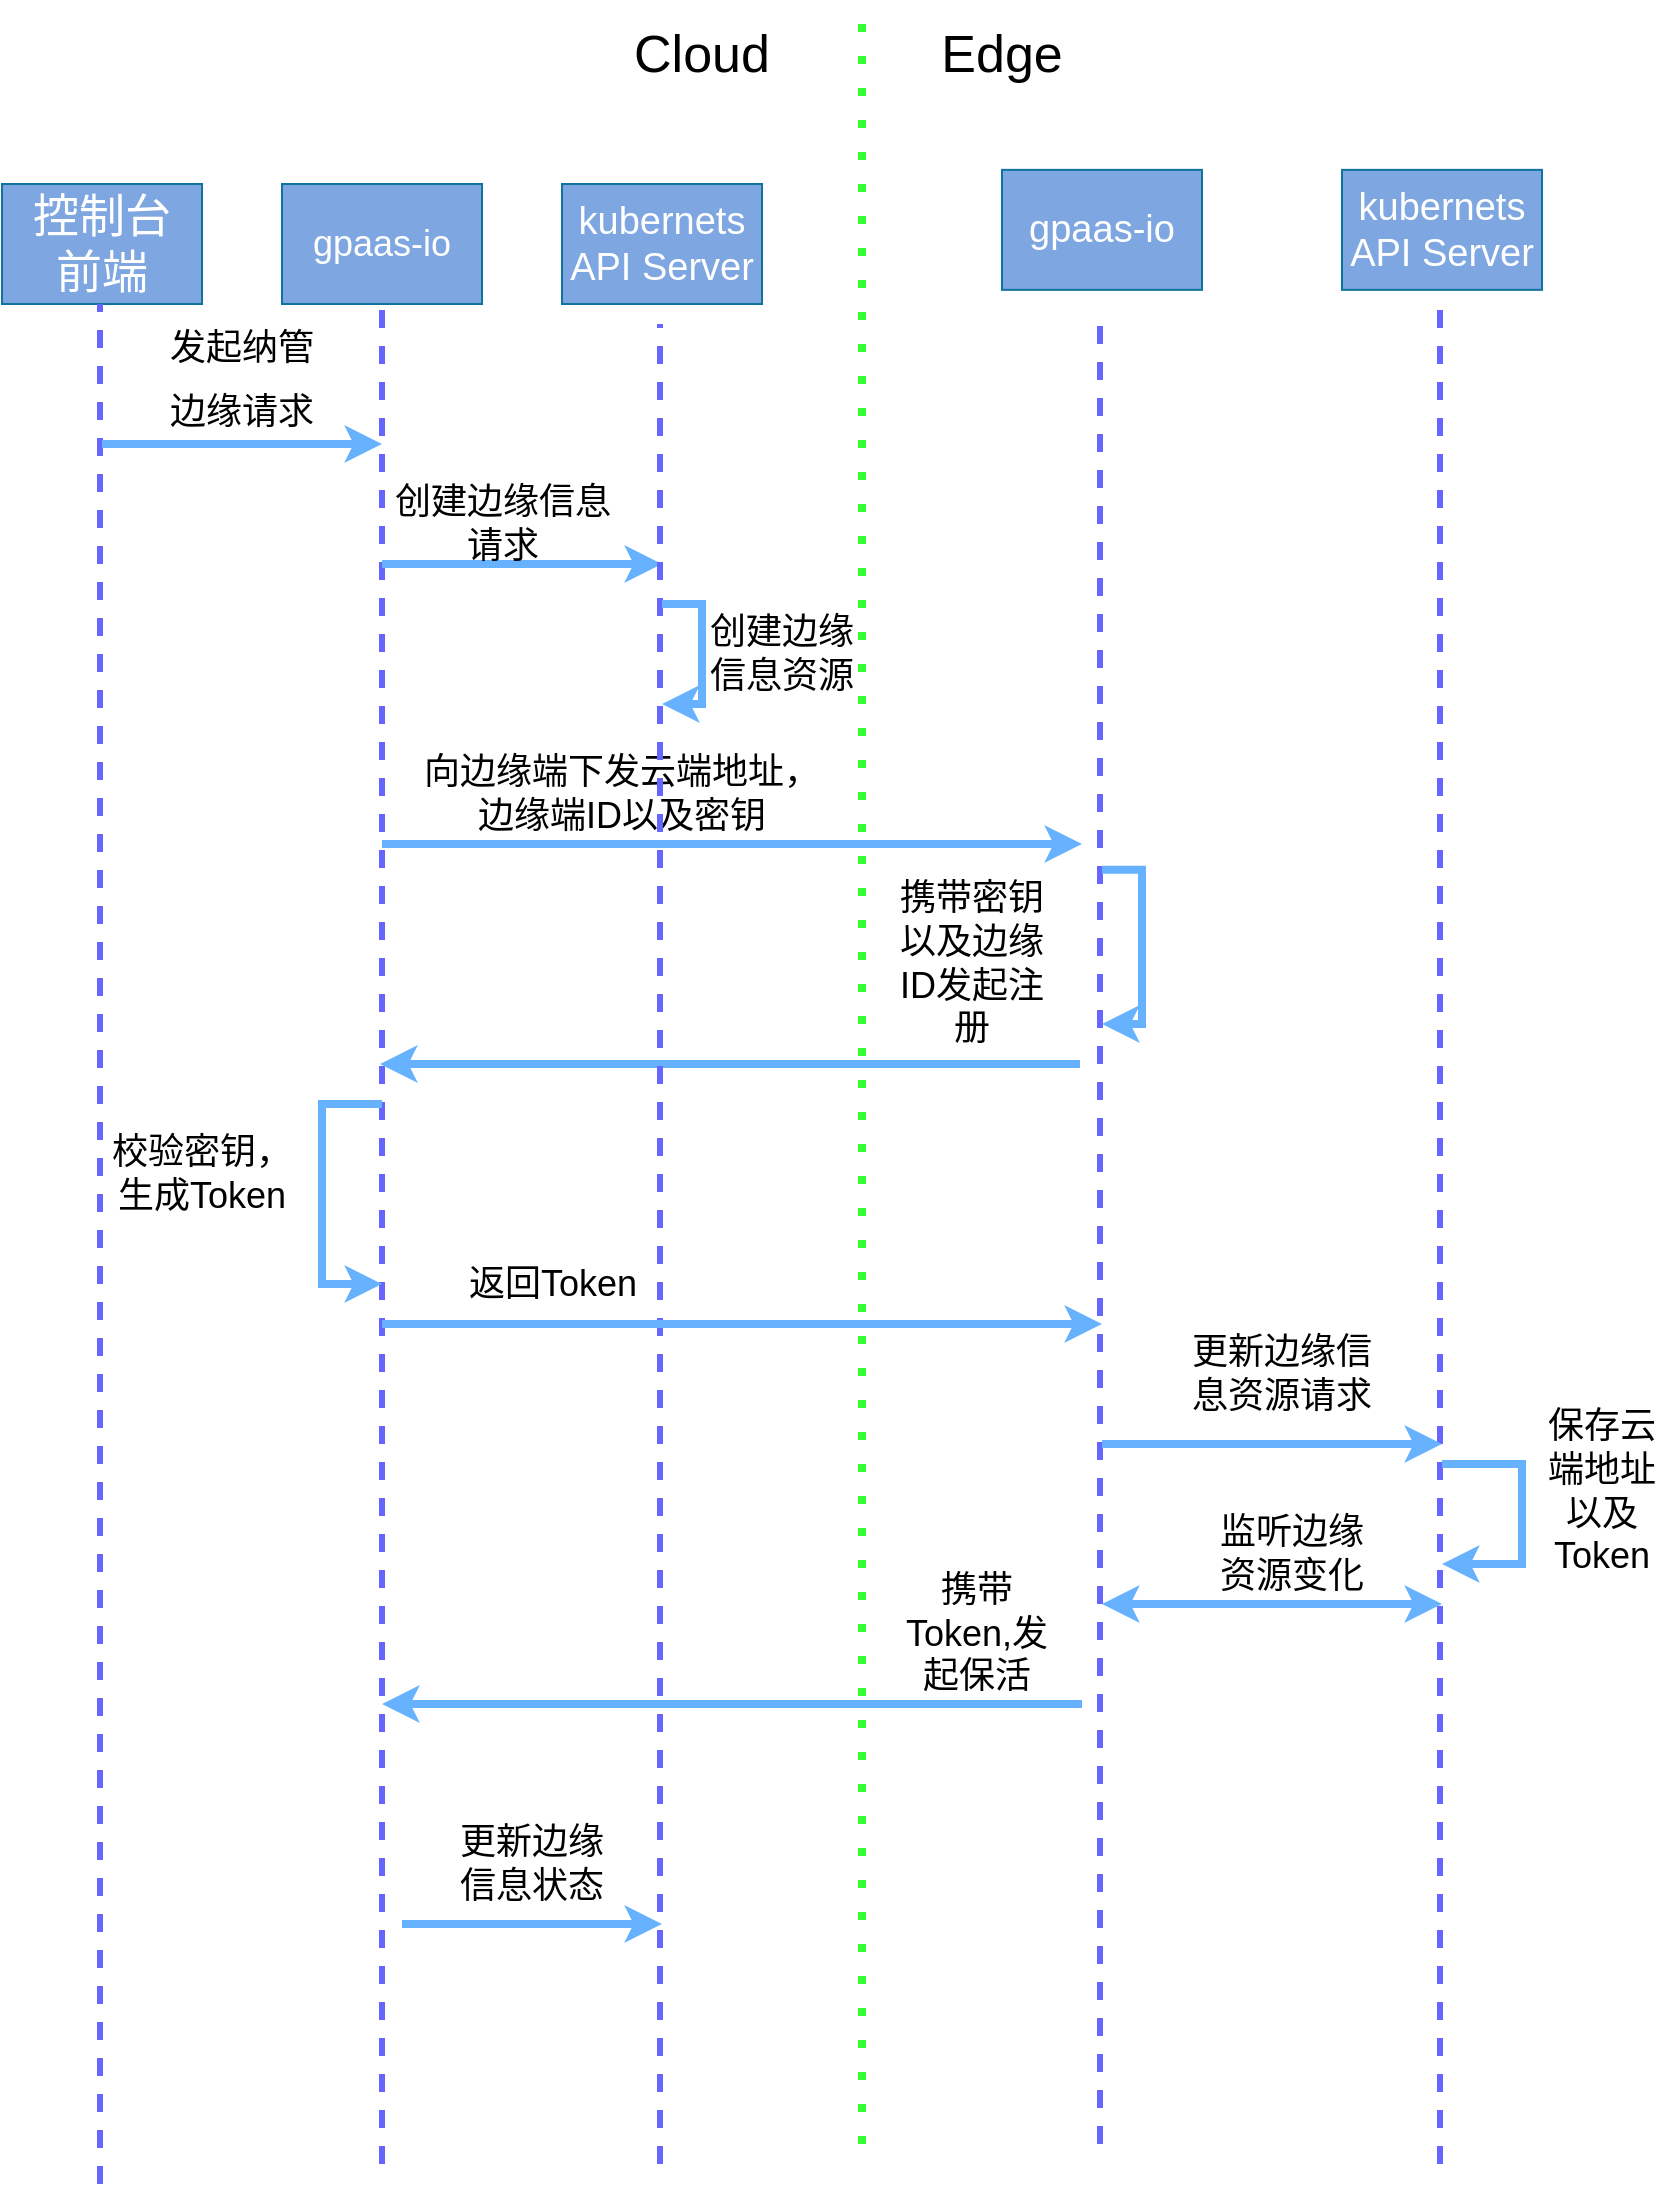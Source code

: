<mxfile version="20.6.0" type="github">
  <diagram id="hmVVja6S_lpLtUixddeI" name="第 1 页">
    <mxGraphModel dx="1422" dy="851" grid="1" gridSize="10" guides="1" tooltips="1" connect="1" arrows="1" fold="1" page="1" pageScale="1" pageWidth="827" pageHeight="1169" math="0" shadow="0">
      <root>
        <mxCell id="0" />
        <mxCell id="1" parent="0" />
        <mxCell id="xJFvrugGmrvRVojph9_I-27" value="" style="group" parent="1" vertex="1" connectable="0">
          <mxGeometry x="330" y="40" width="140" height="670" as="geometry" />
        </mxCell>
        <mxCell id="xJFvrugGmrvRVojph9_I-19" value="" style="group" parent="xJFvrugGmrvRVojph9_I-27" vertex="1" connectable="0">
          <mxGeometry x="-140" y="90" width="270" height="580" as="geometry" />
        </mxCell>
        <mxCell id="xJFvrugGmrvRVojph9_I-20" value="&lt;font color=&quot;#ffffff&quot;&gt;&lt;span style=&quot;font-size: 18px&quot;&gt;gpaas-io&lt;br&gt;&lt;/span&gt;&lt;/font&gt;" style="rounded=0;whiteSpace=wrap;html=1;fillColor=#7EA6E0;strokeColor=#10739e;" parent="xJFvrugGmrvRVojph9_I-19" vertex="1">
          <mxGeometry width="100" height="60" as="geometry" />
        </mxCell>
        <mxCell id="xJFvrugGmrvRVojph9_I-21" value="" style="endArrow=none;dashed=1;html=1;strokeWidth=3;rounded=0;strokeColor=#6666FF;entryX=0.5;entryY=1;entryDx=0;entryDy=0;" parent="xJFvrugGmrvRVojph9_I-19" target="xJFvrugGmrvRVojph9_I-20" edge="1">
          <mxGeometry width="50" height="50" relative="1" as="geometry">
            <mxPoint x="50" y="990" as="sourcePoint" />
            <mxPoint x="49" y="70" as="targetPoint" />
          </mxGeometry>
        </mxCell>
        <mxCell id="xJFvrugGmrvRVojph9_I-48" value="" style="endArrow=classic;html=1;rounded=0;strokeColor=#66B2FF;strokeWidth=4;fontSize=26;" parent="xJFvrugGmrvRVojph9_I-19" edge="1">
          <mxGeometry width="50" height="50" relative="1" as="geometry">
            <mxPoint x="50" y="190" as="sourcePoint" />
            <mxPoint x="190" y="190" as="targetPoint" />
          </mxGeometry>
        </mxCell>
        <mxCell id="xJFvrugGmrvRVojph9_I-55" value="向边缘端下发云端地址，边缘端ID以及密钥" style="text;html=1;strokeColor=none;fillColor=none;align=center;verticalAlign=middle;whiteSpace=wrap;rounded=0;fontFamily=Helvetica;fontSize=18;fontColor=default;" parent="xJFvrugGmrvRVojph9_I-19" vertex="1">
          <mxGeometry x="70" y="290" width="200" height="30" as="geometry" />
        </mxCell>
        <mxCell id="xJFvrugGmrvRVojph9_I-56" value="" style="endArrow=classic;html=1;rounded=0;labelBackgroundColor=default;strokeColor=#66B2FF;strokeWidth=4;fontFamily=Helvetica;fontSize=18;fontColor=default;shape=connector;" parent="xJFvrugGmrvRVojph9_I-19" edge="1">
          <mxGeometry width="50" height="50" relative="1" as="geometry">
            <mxPoint x="399" y="440" as="sourcePoint" />
            <mxPoint x="49" y="440" as="targetPoint" />
          </mxGeometry>
        </mxCell>
        <mxCell id="D35s2A7yF28nAj0Z55V8-1" value="返回Token" style="text;html=1;strokeColor=none;fillColor=none;align=center;verticalAlign=middle;whiteSpace=wrap;rounded=0;fontSize=18;" vertex="1" parent="xJFvrugGmrvRVojph9_I-19">
          <mxGeometry x="82.5" y="530" width="105" height="40" as="geometry" />
        </mxCell>
        <mxCell id="xJFvrugGmrvRVojph9_I-28" value="&lt;font style=&quot;font-size: 19px&quot; color=&quot;#ffffff&quot;&gt;kubernets&lt;br&gt;API Server&lt;br&gt;&lt;/font&gt;" style="rounded=0;whiteSpace=wrap;html=1;fillColor=#7EA6E0;strokeColor=#10739e;" parent="xJFvrugGmrvRVojph9_I-27" vertex="1">
          <mxGeometry y="90" width="100" height="60" as="geometry" />
        </mxCell>
        <mxCell id="xJFvrugGmrvRVojph9_I-29" value="" style="endArrow=none;dashed=1;html=1;strokeWidth=3;rounded=0;strokeColor=#6666FF;" parent="xJFvrugGmrvRVojph9_I-27" edge="1">
          <mxGeometry width="50" height="50" relative="1" as="geometry">
            <mxPoint x="49" y="1080" as="sourcePoint" />
            <mxPoint x="49" y="160" as="targetPoint" />
          </mxGeometry>
        </mxCell>
        <mxCell id="xJFvrugGmrvRVojph9_I-30" value="" style="group" parent="xJFvrugGmrvRVojph9_I-27" vertex="1" connectable="0">
          <mxGeometry x="-280" y="90" width="100" height="410" as="geometry" />
        </mxCell>
        <mxCell id="xJFvrugGmrvRVojph9_I-31" value="&lt;font color=&quot;#ffffff&quot;&gt;&lt;span style=&quot;font-size: 23px&quot;&gt;控制台&lt;br&gt;前端&lt;br&gt;&lt;/span&gt;&lt;/font&gt;" style="rounded=0;whiteSpace=wrap;html=1;fillColor=#7EA6E0;strokeColor=#10739e;" parent="xJFvrugGmrvRVojph9_I-30" vertex="1">
          <mxGeometry width="100" height="60" as="geometry" />
        </mxCell>
        <mxCell id="xJFvrugGmrvRVojph9_I-33" value="" style="endArrow=none;dashed=1;html=1;strokeWidth=3;rounded=0;strokeColor=#6666FF;" parent="xJFvrugGmrvRVojph9_I-27" edge="1">
          <mxGeometry width="50" height="50" relative="1" as="geometry">
            <mxPoint x="-231" y="1090" as="sourcePoint" />
            <mxPoint x="-231" y="150" as="targetPoint" />
          </mxGeometry>
        </mxCell>
        <mxCell id="xJFvrugGmrvRVojph9_I-43" value="&lt;font style=&quot;font-size: 26px;&quot;&gt;Cloud&lt;/font&gt;" style="text;html=1;strokeColor=none;fillColor=none;align=center;verticalAlign=middle;whiteSpace=wrap;rounded=0;" parent="xJFvrugGmrvRVojph9_I-27" vertex="1">
          <mxGeometry x="40" y="10" width="60" height="30" as="geometry" />
        </mxCell>
        <mxCell id="xJFvrugGmrvRVojph9_I-53" value="" style="endArrow=classic;html=1;rounded=0;labelBackgroundColor=default;strokeColor=#66B2FF;strokeWidth=4;fontFamily=Helvetica;fontSize=18;fontColor=default;shape=connector;" parent="xJFvrugGmrvRVojph9_I-27" edge="1">
          <mxGeometry width="50" height="50" relative="1" as="geometry">
            <mxPoint x="50" y="300" as="sourcePoint" />
            <mxPoint x="50" y="350" as="targetPoint" />
            <Array as="points">
              <mxPoint x="70" y="300" />
              <mxPoint x="70" y="350" />
            </Array>
          </mxGeometry>
        </mxCell>
        <mxCell id="xJFvrugGmrvRVojph9_I-54" value="创建边缘信息资源" style="text;html=1;strokeColor=none;fillColor=none;align=center;verticalAlign=middle;whiteSpace=wrap;rounded=0;fontFamily=Helvetica;fontSize=18;fontColor=default;" parent="xJFvrugGmrvRVojph9_I-27" vertex="1">
          <mxGeometry x="70" y="310" width="80" height="30" as="geometry" />
        </mxCell>
        <mxCell id="xJFvrugGmrvRVojph9_I-49" value="" style="endArrow=classic;html=1;rounded=0;strokeColor=#66B2FF;strokeWidth=4;fontSize=26;" parent="xJFvrugGmrvRVojph9_I-27" edge="1">
          <mxGeometry width="50" height="50" relative="1" as="geometry">
            <mxPoint x="-90" y="420" as="sourcePoint" />
            <mxPoint x="260" y="420" as="targetPoint" />
          </mxGeometry>
        </mxCell>
        <mxCell id="xJFvrugGmrvRVojph9_I-61" value="" style="endArrow=classic;html=1;rounded=0;labelBackgroundColor=default;strokeColor=#66B2FF;strokeWidth=4;fontFamily=Helvetica;fontSize=18;fontColor=default;shape=connector;" parent="xJFvrugGmrvRVojph9_I-27" edge="1">
          <mxGeometry width="50" height="50" relative="1" as="geometry">
            <mxPoint x="-90" y="660" as="sourcePoint" />
            <mxPoint x="270" y="660" as="targetPoint" />
          </mxGeometry>
        </mxCell>
        <mxCell id="xJFvrugGmrvRVojph9_I-36" value="" style="group" parent="1" vertex="1" connectable="0">
          <mxGeometry x="550" y="122.93" width="110" height="580" as="geometry" />
        </mxCell>
        <mxCell id="xJFvrugGmrvRVojph9_I-37" value="&lt;font style=&quot;font-size: 19px&quot; color=&quot;#ffffff&quot;&gt;gpaas-io&lt;br&gt;&lt;/font&gt;" style="rounded=0;whiteSpace=wrap;html=1;fillColor=#7EA6E0;strokeColor=#10739e;" parent="xJFvrugGmrvRVojph9_I-36" vertex="1">
          <mxGeometry width="100" height="60" as="geometry" />
        </mxCell>
        <mxCell id="xJFvrugGmrvRVojph9_I-38" value="" style="endArrow=none;dashed=1;html=1;strokeWidth=3;rounded=0;strokeColor=#6666FF;" parent="xJFvrugGmrvRVojph9_I-36" edge="1">
          <mxGeometry width="50" height="50" relative="1" as="geometry">
            <mxPoint x="49" y="987.07" as="sourcePoint" />
            <mxPoint x="49" y="70" as="targetPoint" />
          </mxGeometry>
        </mxCell>
        <mxCell id="xJFvrugGmrvRVojph9_I-57" value="" style="endArrow=classic;html=1;rounded=0;labelBackgroundColor=default;strokeColor=#66B2FF;strokeWidth=4;fontFamily=Helvetica;fontSize=18;fontColor=default;shape=connector;" parent="xJFvrugGmrvRVojph9_I-36" edge="1">
          <mxGeometry width="50" height="50" relative="1" as="geometry">
            <mxPoint x="50" y="350" as="sourcePoint" />
            <mxPoint x="50" y="427.07" as="targetPoint" />
            <Array as="points">
              <mxPoint x="70" y="350" />
              <mxPoint x="70" y="427.07" />
            </Array>
          </mxGeometry>
        </mxCell>
        <mxCell id="xJFvrugGmrvRVojph9_I-39" value="" style="group" parent="1" vertex="1" connectable="0">
          <mxGeometry x="680" y="130" width="110" height="580" as="geometry" />
        </mxCell>
        <mxCell id="xJFvrugGmrvRVojph9_I-40" value="&lt;font style=&quot;font-size: 19px&quot; color=&quot;#ffffff&quot;&gt;kubernets&lt;br&gt;API Server&lt;br&gt;&lt;/font&gt;" style="rounded=0;whiteSpace=wrap;html=1;fillColor=#7EA6E0;strokeColor=#10739e;" parent="xJFvrugGmrvRVojph9_I-39" vertex="1">
          <mxGeometry x="40" y="-7.07" width="100" height="60" as="geometry" />
        </mxCell>
        <mxCell id="xJFvrugGmrvRVojph9_I-41" value="" style="endArrow=none;dashed=1;html=1;strokeWidth=3;rounded=0;strokeColor=#6666FF;" parent="xJFvrugGmrvRVojph9_I-39" edge="1">
          <mxGeometry width="50" height="50" relative="1" as="geometry">
            <mxPoint x="89" y="990" as="sourcePoint" />
            <mxPoint x="89" y="62.93" as="targetPoint" />
          </mxGeometry>
        </mxCell>
        <mxCell id="xJFvrugGmrvRVojph9_I-42" value="" style="endArrow=none;dashed=1;html=1;dashPattern=1 3;strokeWidth=4;rounded=0;strokeColor=#33FF33;" parent="1" edge="1">
          <mxGeometry width="50" height="50" relative="1" as="geometry">
            <mxPoint x="480" y="1110" as="sourcePoint" />
            <mxPoint x="480" y="40" as="targetPoint" />
          </mxGeometry>
        </mxCell>
        <mxCell id="xJFvrugGmrvRVojph9_I-44" value="&lt;span style=&quot;font-size: 26px;&quot;&gt;Edge&lt;/span&gt;" style="text;html=1;strokeColor=none;fillColor=none;align=center;verticalAlign=middle;whiteSpace=wrap;rounded=0;" parent="1" vertex="1">
          <mxGeometry x="520" y="50" width="60" height="30" as="geometry" />
        </mxCell>
        <mxCell id="xJFvrugGmrvRVojph9_I-45" value="" style="endArrow=classic;html=1;rounded=0;strokeColor=#66B2FF;strokeWidth=4;fontSize=26;" parent="1" edge="1">
          <mxGeometry width="50" height="50" relative="1" as="geometry">
            <mxPoint x="100" y="260" as="sourcePoint" />
            <mxPoint x="240" y="260" as="targetPoint" />
          </mxGeometry>
        </mxCell>
        <mxCell id="xJFvrugGmrvRVojph9_I-51" value="&lt;span style=&quot;font-size: 18px;&quot;&gt;发起纳管边缘请求&lt;/span&gt;" style="text;html=1;strokeColor=none;fillColor=none;align=center;verticalAlign=middle;whiteSpace=wrap;rounded=0;fontFamily=Helvetica;fontSize=26;fontColor=default;" parent="1" vertex="1">
          <mxGeometry x="130" y="210" width="80" height="30" as="geometry" />
        </mxCell>
        <mxCell id="xJFvrugGmrvRVojph9_I-52" value="创建边缘信息&lt;br&gt;请求" style="text;html=1;align=center;verticalAlign=middle;resizable=0;points=[];autosize=1;strokeColor=none;fillColor=none;fontSize=18;fontFamily=Helvetica;fontColor=default;" parent="1" vertex="1">
          <mxGeometry x="235" y="270" width="130" height="60" as="geometry" />
        </mxCell>
        <mxCell id="xJFvrugGmrvRVojph9_I-59" value="携带密钥以及边缘ID发起注册" style="text;html=1;strokeColor=none;fillColor=none;align=center;verticalAlign=middle;whiteSpace=wrap;rounded=0;fontFamily=Helvetica;fontSize=18;fontColor=default;" parent="1" vertex="1">
          <mxGeometry x="490" y="510" width="90" height="20" as="geometry" />
        </mxCell>
        <mxCell id="xJFvrugGmrvRVojph9_I-64" value="" style="endArrow=classic;html=1;rounded=0;labelBackgroundColor=default;strokeColor=#66B2FF;strokeWidth=4;fontFamily=Helvetica;fontSize=18;fontColor=default;shape=connector;" parent="1" edge="1">
          <mxGeometry width="50" height="50" relative="1" as="geometry">
            <mxPoint x="240" y="590" as="sourcePoint" />
            <mxPoint x="240" y="680" as="targetPoint" />
            <Array as="points">
              <mxPoint x="210" y="590" />
              <mxPoint x="210" y="680" />
            </Array>
          </mxGeometry>
        </mxCell>
        <mxCell id="xJFvrugGmrvRVojph9_I-65" value="校验密钥，生成Token" style="text;html=1;strokeColor=none;fillColor=none;align=center;verticalAlign=middle;whiteSpace=wrap;rounded=0;fontFamily=Helvetica;fontSize=18;fontColor=default;" parent="1" vertex="1">
          <mxGeometry x="100" y="610" width="100" height="30" as="geometry" />
        </mxCell>
        <mxCell id="xJFvrugGmrvRVojph9_I-66" value="" style="endArrow=classic;html=1;rounded=0;labelBackgroundColor=default;strokeColor=#66B2FF;strokeWidth=4;fontFamily=Helvetica;fontSize=18;fontColor=default;shape=connector;" parent="1" edge="1">
          <mxGeometry width="50" height="50" relative="1" as="geometry">
            <mxPoint x="600" y="760" as="sourcePoint" />
            <mxPoint x="770" y="760" as="targetPoint" />
          </mxGeometry>
        </mxCell>
        <mxCell id="xJFvrugGmrvRVojph9_I-67" value="更新边缘信息资源请求" style="text;html=1;strokeColor=none;fillColor=none;align=center;verticalAlign=middle;whiteSpace=wrap;rounded=0;fontFamily=Helvetica;fontSize=18;fontColor=default;" parent="1" vertex="1">
          <mxGeometry x="640" y="710" width="100" height="30" as="geometry" />
        </mxCell>
        <mxCell id="xJFvrugGmrvRVojph9_I-68" value="" style="endArrow=classic;startArrow=classic;html=1;rounded=0;labelBackgroundColor=default;strokeColor=#66B2FF;strokeWidth=4;fontFamily=Helvetica;fontSize=18;fontColor=default;shape=connector;" parent="1" edge="1">
          <mxGeometry width="50" height="50" relative="1" as="geometry">
            <mxPoint x="600" y="840" as="sourcePoint" />
            <mxPoint x="770" y="840" as="targetPoint" />
          </mxGeometry>
        </mxCell>
        <mxCell id="xJFvrugGmrvRVojph9_I-69" value="监听边缘资源变化" style="text;html=1;strokeColor=none;fillColor=none;align=center;verticalAlign=middle;whiteSpace=wrap;rounded=0;fontFamily=Helvetica;fontSize=18;fontColor=default;" parent="1" vertex="1">
          <mxGeometry x="650" y="800" width="90" height="30" as="geometry" />
        </mxCell>
        <mxCell id="xJFvrugGmrvRVojph9_I-70" value="" style="endArrow=classic;html=1;rounded=0;labelBackgroundColor=default;strokeColor=#66B2FF;strokeWidth=4;fontFamily=Helvetica;fontSize=18;fontColor=default;shape=connector;" parent="1" edge="1">
          <mxGeometry width="50" height="50" relative="1" as="geometry">
            <mxPoint x="590" y="890" as="sourcePoint" />
            <mxPoint x="240" y="890" as="targetPoint" />
          </mxGeometry>
        </mxCell>
        <mxCell id="xJFvrugGmrvRVojph9_I-72" value="携带Token,发起保活" style="text;html=1;strokeColor=none;fillColor=none;align=center;verticalAlign=middle;whiteSpace=wrap;rounded=0;fontFamily=Helvetica;fontSize=18;fontColor=default;" parent="1" vertex="1">
          <mxGeometry x="495" y="840" width="85" height="30" as="geometry" />
        </mxCell>
        <mxCell id="xJFvrugGmrvRVojph9_I-73" value="" style="endArrow=classic;html=1;rounded=0;labelBackgroundColor=default;strokeColor=#66B2FF;strokeWidth=4;fontFamily=Helvetica;fontSize=18;fontColor=default;shape=connector;" parent="1" edge="1">
          <mxGeometry width="50" height="50" relative="1" as="geometry">
            <mxPoint x="250" y="1000" as="sourcePoint" />
            <mxPoint x="380" y="1000" as="targetPoint" />
          </mxGeometry>
        </mxCell>
        <mxCell id="xJFvrugGmrvRVojph9_I-75" value="更新边缘信息状态" style="text;html=1;strokeColor=none;fillColor=none;align=center;verticalAlign=middle;whiteSpace=wrap;rounded=0;fontFamily=Helvetica;fontSize=18;fontColor=default;" parent="1" vertex="1">
          <mxGeometry x="270" y="955" width="90" height="30" as="geometry" />
        </mxCell>
        <mxCell id="D35s2A7yF28nAj0Z55V8-3" value="" style="endArrow=classic;html=1;rounded=0;labelBackgroundColor=default;strokeColor=#66B2FF;strokeWidth=4;fontFamily=Helvetica;fontSize=18;fontColor=default;shape=connector;" edge="1" parent="1">
          <mxGeometry width="50" height="50" relative="1" as="geometry">
            <mxPoint x="770" y="770" as="sourcePoint" />
            <mxPoint x="770" y="820" as="targetPoint" />
            <Array as="points">
              <mxPoint x="810" y="770" />
              <mxPoint x="810" y="820" />
            </Array>
          </mxGeometry>
        </mxCell>
        <mxCell id="D35s2A7yF28nAj0Z55V8-5" value="保存云端地址以及Token" style="text;html=1;strokeColor=none;fillColor=none;align=center;verticalAlign=middle;whiteSpace=wrap;rounded=0;fontSize=18;" vertex="1" parent="1">
          <mxGeometry x="820" y="769" width="60" height="30" as="geometry" />
        </mxCell>
      </root>
    </mxGraphModel>
  </diagram>
</mxfile>

